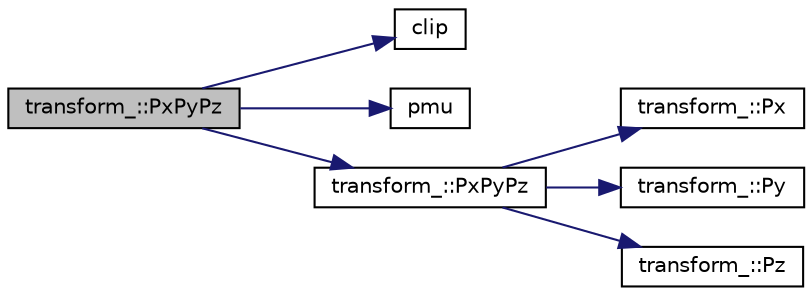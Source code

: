 digraph "transform_::PxPyPz"
{
 // INTERACTIVE_SVG=YES
 // LATEX_PDF_SIZE
  edge [fontname="Helvetica",fontsize="10",labelfontname="Helvetica",labelfontsize="10"];
  node [fontname="Helvetica",fontsize="10",shape=record];
  rankdir="LR";
  Node1 [label="transform_::PxPyPz",height=0.2,width=0.4,color="black", fillcolor="grey75", style="filled", fontcolor="black",tooltip="Computes the 3-momentum (Px, Py, Pz) from a 4-momentum tensor."];
  Node1 -> Node2 [color="midnightblue",fontsize="10",style="solid",fontname="Helvetica"];
  Node2 [label="clip",height=0.2,width=0.4,color="black", fillcolor="white", style="filled",URL="$utils_8h.html#aaec9ca2d20716add3c686abd989934d0",tooltip=" "];
  Node1 -> Node3 [color="midnightblue",fontsize="10",style="solid",fontname="Helvetica"];
  Node3 [label="pmu",height=0.2,width=0.4,color="black", fillcolor="white", style="filled",URL="$events_2exp__mc20_2include_2exp__mc20_2particles_8h.html#a2cc03530ee1fa07a8d1a500ed869c93f",tooltip=" "];
  Node1 -> Node4 [color="midnightblue",fontsize="10",style="solid",fontname="Helvetica"];
  Node4 [label="transform_::PxPyPz",height=0.2,width=0.4,color="black", fillcolor="white", style="filled",URL="$namespacetransform__.html#aa38819d479d31edd3f79b4f8e96ef8be",tooltip="Computes the 3-momentum (Px, Py, Pz)."];
  Node4 -> Node5 [color="midnightblue",fontsize="10",style="solid",fontname="Helvetica"];
  Node5 [label="transform_::Px",height=0.2,width=0.4,color="black", fillcolor="white", style="filled",URL="$namespacetransform__.html#a4573dda96168ebbd38a408e64cc3d5ff",tooltip="Computes the x-component of momentum (Px)."];
  Node4 -> Node6 [color="midnightblue",fontsize="10",style="solid",fontname="Helvetica"];
  Node6 [label="transform_::Py",height=0.2,width=0.4,color="black", fillcolor="white", style="filled",URL="$namespacetransform__.html#a51363ab29a6390a86a8ea75573a7a196",tooltip="Computes the y-component of momentum (Py)."];
  Node4 -> Node7 [color="midnightblue",fontsize="10",style="solid",fontname="Helvetica"];
  Node7 [label="transform_::Pz",height=0.2,width=0.4,color="black", fillcolor="white", style="filled",URL="$namespacetransform__.html#a28be39b0041a97b1667ccd1ff301f784",tooltip="Computes the z-component of momentum (Pz)."];
}
